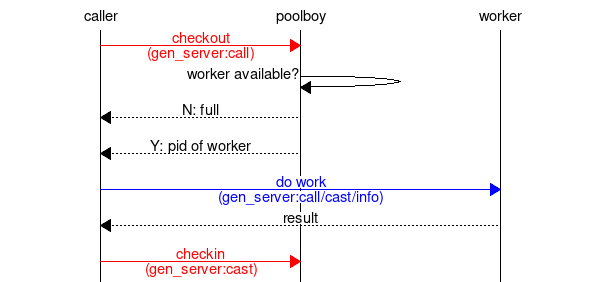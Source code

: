 msc {
    caller, poolboy, worker;

    caller=>poolboy
      [ label = "checkout\n(gen_server:call)",
        textcolour = "red",
        linecolour = "red"
      ];
    poolboy=>poolboy [ label = "worker available?" ];

    poolboy>>caller [ label = "N: full" ];
    poolboy>>caller [ label = "Y: pid of worker" ];
    caller=>worker
      [ label = "do work\n(gen_server:call/cast/info)",
        textcolour = "blue",
        linecolour = "blue"
      ];
    worker>>caller [ label = "result" ];
    caller=>poolboy
      [ label = "checkin\n(gen_server:cast)",
        textcolour = "red",
        linecolour = "red"
      ];
}
